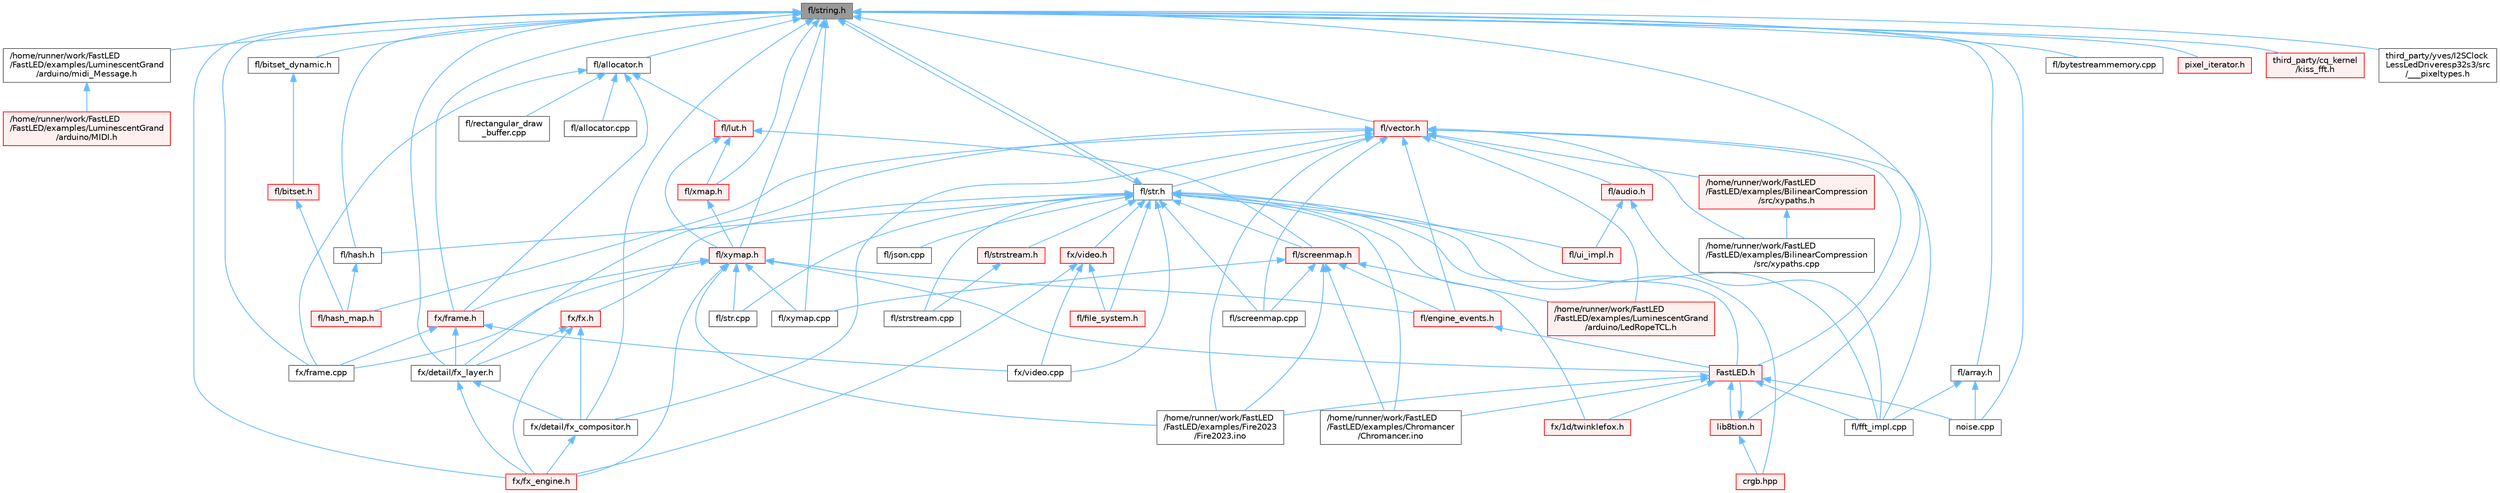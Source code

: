 digraph "fl/string.h"
{
 // INTERACTIVE_SVG=YES
 // LATEX_PDF_SIZE
  bgcolor="transparent";
  edge [fontname=Helvetica,fontsize=10,labelfontname=Helvetica,labelfontsize=10];
  node [fontname=Helvetica,fontsize=10,shape=box,height=0.2,width=0.4];
  Node1 [id="Node000001",label="fl/string.h",height=0.2,width=0.4,color="gray40", fillcolor="grey60", style="filled", fontcolor="black",tooltip=" "];
  Node1 -> Node2 [id="edge1_Node000001_Node000002",dir="back",color="steelblue1",style="solid",tooltip=" "];
  Node2 [id="Node000002",label="/home/runner/work/FastLED\l/FastLED/examples/LuminescentGrand\l/arduino/midi_Message.h",height=0.2,width=0.4,color="grey40", fillcolor="white", style="filled",URL="$d0/d7c/midi___message_8h.html",tooltip="MIDI Library for the Arduino - Message struct definition."];
  Node2 -> Node3 [id="edge2_Node000002_Node000003",dir="back",color="steelblue1",style="solid",tooltip=" "];
  Node3 [id="Node000003",label="/home/runner/work/FastLED\l/FastLED/examples/LuminescentGrand\l/arduino/MIDI.h",height=0.2,width=0.4,color="red", fillcolor="#FFF0F0", style="filled",URL="$d6/d27/_m_i_d_i_8h.html",tooltip="MIDI Library for the Arduino."];
  Node1 -> Node5 [id="edge3_Node000001_Node000005",dir="back",color="steelblue1",style="solid",tooltip=" "];
  Node5 [id="Node000005",label="fl/allocator.h",height=0.2,width=0.4,color="grey40", fillcolor="white", style="filled",URL="$da/da9/allocator_8h.html",tooltip=" "];
  Node5 -> Node6 [id="edge4_Node000005_Node000006",dir="back",color="steelblue1",style="solid",tooltip=" "];
  Node6 [id="Node000006",label="fl/allocator.cpp",height=0.2,width=0.4,color="grey40", fillcolor="white", style="filled",URL="$d6/d89/allocator_8cpp.html",tooltip=" "];
  Node5 -> Node7 [id="edge5_Node000005_Node000007",dir="back",color="steelblue1",style="solid",tooltip=" "];
  Node7 [id="Node000007",label="fl/lut.h",height=0.2,width=0.4,color="red", fillcolor="#FFF0F0", style="filled",URL="$db/d54/lut_8h.html",tooltip=" "];
  Node7 -> Node8 [id="edge6_Node000007_Node000008",dir="back",color="steelblue1",style="solid",tooltip=" "];
  Node8 [id="Node000008",label="fl/screenmap.h",height=0.2,width=0.4,color="red", fillcolor="#FFF0F0", style="filled",URL="$d7/d97/screenmap_8h.html",tooltip=" "];
  Node8 -> Node9 [id="edge7_Node000008_Node000009",dir="back",color="steelblue1",style="solid",tooltip=" "];
  Node9 [id="Node000009",label="/home/runner/work/FastLED\l/FastLED/examples/Chromancer\l/Chromancer.ino",height=0.2,width=0.4,color="grey40", fillcolor="white", style="filled",URL="$d1/ddb/_chromancer_8ino.html",tooltip=" "];
  Node8 -> Node10 [id="edge8_Node000008_Node000010",dir="back",color="steelblue1",style="solid",tooltip=" "];
  Node10 [id="Node000010",label="/home/runner/work/FastLED\l/FastLED/examples/Fire2023\l/Fire2023.ino",height=0.2,width=0.4,color="grey40", fillcolor="white", style="filled",URL="$d8/d2c/_fire2023_8ino.html",tooltip=" "];
  Node8 -> Node18 [id="edge9_Node000008_Node000018",dir="back",color="steelblue1",style="solid",tooltip=" "];
  Node18 [id="Node000018",label="/home/runner/work/FastLED\l/FastLED/examples/LuminescentGrand\l/arduino/LedRopeTCL.h",height=0.2,width=0.4,color="red", fillcolor="#FFF0F0", style="filled",URL="$d9/d7e/_led_rope_t_c_l_8h.html",tooltip=" "];
  Node8 -> Node133 [id="edge10_Node000008_Node000133",dir="back",color="steelblue1",style="solid",tooltip=" "];
  Node133 [id="Node000133",label="fl/engine_events.h",height=0.2,width=0.4,color="red", fillcolor="#FFF0F0", style="filled",URL="$db/dc0/engine__events_8h.html",tooltip=" "];
  Node133 -> Node25 [id="edge11_Node000133_Node000025",dir="back",color="steelblue1",style="solid",tooltip=" "];
  Node25 [id="Node000025",label="FastLED.h",height=0.2,width=0.4,color="red", fillcolor="#FFF0F0", style="filled",URL="$db/d97/_fast_l_e_d_8h.html",tooltip="central include file for FastLED, defines the CFastLED class/object"];
  Node25 -> Node9 [id="edge12_Node000025_Node000009",dir="back",color="steelblue1",style="solid",tooltip=" "];
  Node25 -> Node10 [id="edge13_Node000025_Node000010",dir="back",color="steelblue1",style="solid",tooltip=" "];
  Node25 -> Node98 [id="edge14_Node000025_Node000098",dir="back",color="steelblue1",style="solid",tooltip=" "];
  Node98 [id="Node000098",label="fl/fft_impl.cpp",height=0.2,width=0.4,color="grey40", fillcolor="white", style="filled",URL="$d1/dff/fft__impl_8cpp.html",tooltip=" "];
  Node25 -> Node106 [id="edge15_Node000025_Node000106",dir="back",color="steelblue1",style="solid",tooltip=" "];
  Node106 [id="Node000106",label="fx/1d/twinklefox.h",height=0.2,width=0.4,color="red", fillcolor="#FFF0F0", style="filled",URL="$d1/df6/twinklefox_8h.html",tooltip=" "];
  Node25 -> Node116 [id="edge16_Node000025_Node000116",dir="back",color="steelblue1",style="solid",tooltip=" "];
  Node116 [id="Node000116",label="lib8tion.h",height=0.2,width=0.4,color="red", fillcolor="#FFF0F0", style="filled",URL="$df/da5/lib8tion_8h.html",tooltip="Fast, efficient 8-bit math functions specifically designed for high-performance LED programming."];
  Node116 -> Node25 [id="edge17_Node000116_Node000025",dir="back",color="steelblue1",style="solid",tooltip=" "];
  Node116 -> Node117 [id="edge18_Node000116_Node000117",dir="back",color="steelblue1",style="solid",tooltip=" "];
  Node117 [id="Node000117",label="crgb.hpp",height=0.2,width=0.4,color="red", fillcolor="#FFF0F0", style="filled",URL="$d0/d4b/crgb_8hpp.html",tooltip="Defines utility functions for the red, green, and blue (RGB) pixel struct."];
  Node25 -> Node122 [id="edge19_Node000025_Node000122",dir="back",color="steelblue1",style="solid",tooltip=" "];
  Node122 [id="Node000122",label="noise.cpp",height=0.2,width=0.4,color="grey40", fillcolor="white", style="filled",URL="$d6/de8/noise_8cpp.html",tooltip="Functions to generate and fill arrays with noise."];
  Node8 -> Node144 [id="edge20_Node000008_Node000144",dir="back",color="steelblue1",style="solid",tooltip=" "];
  Node144 [id="Node000144",label="fl/screenmap.cpp",height=0.2,width=0.4,color="grey40", fillcolor="white", style="filled",URL="$d9/d6f/screenmap_8cpp.html",tooltip=" "];
  Node8 -> Node145 [id="edge21_Node000008_Node000145",dir="back",color="steelblue1",style="solid",tooltip=" "];
  Node145 [id="Node000145",label="fl/xymap.cpp",height=0.2,width=0.4,color="grey40", fillcolor="white", style="filled",URL="$d7/d09/xymap_8cpp.html",tooltip=" "];
  Node7 -> Node156 [id="edge22_Node000007_Node000156",dir="back",color="steelblue1",style="solid",tooltip=" "];
  Node156 [id="Node000156",label="fl/xmap.h",height=0.2,width=0.4,color="red", fillcolor="#FFF0F0", style="filled",URL="$dd/dcc/xmap_8h.html",tooltip=" "];
  Node156 -> Node158 [id="edge23_Node000156_Node000158",dir="back",color="steelblue1",style="solid",tooltip=" "];
  Node158 [id="Node000158",label="fl/xymap.h",height=0.2,width=0.4,color="red", fillcolor="#FFF0F0", style="filled",URL="$da/d61/xymap_8h.html",tooltip=" "];
  Node158 -> Node10 [id="edge24_Node000158_Node000010",dir="back",color="steelblue1",style="solid",tooltip=" "];
  Node158 -> Node25 [id="edge25_Node000158_Node000025",dir="back",color="steelblue1",style="solid",tooltip=" "];
  Node158 -> Node133 [id="edge26_Node000158_Node000133",dir="back",color="steelblue1",style="solid",tooltip=" "];
  Node158 -> Node176 [id="edge27_Node000158_Node000176",dir="back",color="steelblue1",style="solid",tooltip=" "];
  Node176 [id="Node000176",label="fl/str.cpp",height=0.2,width=0.4,color="grey40", fillcolor="white", style="filled",URL="$d1/d1f/str_8cpp.html",tooltip=" "];
  Node158 -> Node145 [id="edge28_Node000158_Node000145",dir="back",color="steelblue1",style="solid",tooltip=" "];
  Node158 -> Node185 [id="edge29_Node000158_Node000185",dir="back",color="steelblue1",style="solid",tooltip=" "];
  Node185 [id="Node000185",label="fx/frame.cpp",height=0.2,width=0.4,color="grey40", fillcolor="white", style="filled",URL="$da/d14/frame_8cpp.html",tooltip=" "];
  Node158 -> Node186 [id="edge30_Node000158_Node000186",dir="back",color="steelblue1",style="solid",tooltip=" "];
  Node186 [id="Node000186",label="fx/frame.h",height=0.2,width=0.4,color="red", fillcolor="#FFF0F0", style="filled",URL="$df/d7d/frame_8h.html",tooltip=" "];
  Node186 -> Node187 [id="edge31_Node000186_Node000187",dir="back",color="steelblue1",style="solid",tooltip=" "];
  Node187 [id="Node000187",label="fx/detail/fx_layer.h",height=0.2,width=0.4,color="grey40", fillcolor="white", style="filled",URL="$d7/d2f/fx__layer_8h.html",tooltip=" "];
  Node187 -> Node188 [id="edge32_Node000187_Node000188",dir="back",color="steelblue1",style="solid",tooltip=" "];
  Node188 [id="Node000188",label="fx/detail/fx_compositor.h",height=0.2,width=0.4,color="grey40", fillcolor="white", style="filled",URL="$d5/d6b/fx__compositor_8h.html",tooltip=" "];
  Node188 -> Node139 [id="edge33_Node000188_Node000139",dir="back",color="steelblue1",style="solid",tooltip=" "];
  Node139 [id="Node000139",label="fx/fx_engine.h",height=0.2,width=0.4,color="red", fillcolor="#FFF0F0", style="filled",URL="$d9/d3c/fx__engine_8h.html",tooltip=" "];
  Node187 -> Node139 [id="edge34_Node000187_Node000139",dir="back",color="steelblue1",style="solid",tooltip=" "];
  Node186 -> Node185 [id="edge35_Node000186_Node000185",dir="back",color="steelblue1",style="solid",tooltip=" "];
  Node186 -> Node189 [id="edge36_Node000186_Node000189",dir="back",color="steelblue1",style="solid",tooltip=" "];
  Node189 [id="Node000189",label="fx/video.cpp",height=0.2,width=0.4,color="grey40", fillcolor="white", style="filled",URL="$d0/d05/video_8cpp.html",tooltip=" "];
  Node158 -> Node139 [id="edge37_Node000158_Node000139",dir="back",color="steelblue1",style="solid",tooltip=" "];
  Node7 -> Node158 [id="edge38_Node000007_Node000158",dir="back",color="steelblue1",style="solid",tooltip=" "];
  Node5 -> Node200 [id="edge39_Node000005_Node000200",dir="back",color="steelblue1",style="solid",tooltip=" "];
  Node200 [id="Node000200",label="fl/rectangular_draw\l_buffer.cpp",height=0.2,width=0.4,color="grey40", fillcolor="white", style="filled",URL="$d3/d8d/rectangular__draw__buffer_8cpp.html",tooltip=" "];
  Node5 -> Node185 [id="edge40_Node000005_Node000185",dir="back",color="steelblue1",style="solid",tooltip=" "];
  Node5 -> Node186 [id="edge41_Node000005_Node000186",dir="back",color="steelblue1",style="solid",tooltip=" "];
  Node1 -> Node201 [id="edge42_Node000001_Node000201",dir="back",color="steelblue1",style="solid",tooltip=" "];
  Node201 [id="Node000201",label="fl/array.h",height=0.2,width=0.4,color="grey40", fillcolor="white", style="filled",URL="$db/d63/array_8h.html",tooltip=" "];
  Node201 -> Node98 [id="edge43_Node000201_Node000098",dir="back",color="steelblue1",style="solid",tooltip=" "];
  Node201 -> Node122 [id="edge44_Node000201_Node000122",dir="back",color="steelblue1",style="solid",tooltip=" "];
  Node1 -> Node202 [id="edge45_Node000001_Node000202",dir="back",color="steelblue1",style="solid",tooltip=" "];
  Node202 [id="Node000202",label="fl/bitset_dynamic.h",height=0.2,width=0.4,color="grey40", fillcolor="white", style="filled",URL="$de/d7a/bitset__dynamic_8h.html",tooltip=" "];
  Node202 -> Node203 [id="edge46_Node000202_Node000203",dir="back",color="steelblue1",style="solid",tooltip=" "];
  Node203 [id="Node000203",label="fl/bitset.h",height=0.2,width=0.4,color="red", fillcolor="#FFF0F0", style="filled",URL="$d1/d69/bitset_8h.html",tooltip=" "];
  Node203 -> Node204 [id="edge47_Node000203_Node000204",dir="back",color="steelblue1",style="solid",tooltip=" "];
  Node204 [id="Node000204",label="fl/hash_map.h",height=0.2,width=0.4,color="red", fillcolor="#FFF0F0", style="filled",URL="$d6/d13/hash__map_8h.html",tooltip=" "];
  Node1 -> Node211 [id="edge48_Node000001_Node000211",dir="back",color="steelblue1",style="solid",tooltip=" "];
  Node211 [id="Node000211",label="fl/bytestreammemory.cpp",height=0.2,width=0.4,color="grey40", fillcolor="white", style="filled",URL="$de/d95/bytestreammemory_8cpp.html",tooltip=" "];
  Node1 -> Node212 [id="edge49_Node000001_Node000212",dir="back",color="steelblue1",style="solid",tooltip=" "];
  Node212 [id="Node000212",label="fl/hash.h",height=0.2,width=0.4,color="grey40", fillcolor="white", style="filled",URL="$db/dfb/hash_8h.html",tooltip=" "];
  Node212 -> Node204 [id="edge50_Node000212_Node000204",dir="back",color="steelblue1",style="solid",tooltip=" "];
  Node1 -> Node213 [id="edge51_Node000001_Node000213",dir="back",color="steelblue1",style="solid",tooltip=" "];
  Node213 [id="Node000213",label="fl/str.h",height=0.2,width=0.4,color="grey40", fillcolor="white", style="filled",URL="$d1/d93/str_8h.html",tooltip=" "];
  Node213 -> Node9 [id="edge52_Node000213_Node000009",dir="back",color="steelblue1",style="solid",tooltip=" "];
  Node213 -> Node25 [id="edge53_Node000213_Node000025",dir="back",color="steelblue1",style="solid",tooltip=" "];
  Node213 -> Node117 [id="edge54_Node000213_Node000117",dir="back",color="steelblue1",style="solid",tooltip=" "];
  Node213 -> Node98 [id="edge55_Node000213_Node000098",dir="back",color="steelblue1",style="solid",tooltip=" "];
  Node213 -> Node199 [id="edge56_Node000213_Node000199",dir="back",color="steelblue1",style="solid",tooltip=" "];
  Node199 [id="Node000199",label="fl/file_system.h",height=0.2,width=0.4,color="red", fillcolor="#FFF0F0", style="filled",URL="$d6/d8d/file__system_8h.html",tooltip=" "];
  Node213 -> Node212 [id="edge57_Node000213_Node000212",dir="back",color="steelblue1",style="solid",tooltip=" "];
  Node213 -> Node214 [id="edge58_Node000213_Node000214",dir="back",color="steelblue1",style="solid",tooltip=" "];
  Node214 [id="Node000214",label="fl/json.cpp",height=0.2,width=0.4,color="grey40", fillcolor="white", style="filled",URL="$dd/d55/json_8cpp.html",tooltip=" "];
  Node213 -> Node144 [id="edge59_Node000213_Node000144",dir="back",color="steelblue1",style="solid",tooltip=" "];
  Node213 -> Node8 [id="edge60_Node000213_Node000008",dir="back",color="steelblue1",style="solid",tooltip=" "];
  Node213 -> Node176 [id="edge61_Node000213_Node000176",dir="back",color="steelblue1",style="solid",tooltip=" "];
  Node213 -> Node1 [id="edge62_Node000213_Node000001",dir="back",color="steelblue1",style="solid",tooltip=" "];
  Node213 -> Node178 [id="edge63_Node000213_Node000178",dir="back",color="steelblue1",style="solid",tooltip=" "];
  Node178 [id="Node000178",label="fl/strstream.cpp",height=0.2,width=0.4,color="grey40", fillcolor="white", style="filled",URL="$d3/d80/strstream_8cpp.html",tooltip=" "];
  Node213 -> Node215 [id="edge64_Node000213_Node000215",dir="back",color="steelblue1",style="solid",tooltip=" "];
  Node215 [id="Node000215",label="fl/strstream.h",height=0.2,width=0.4,color="red", fillcolor="#FFF0F0", style="filled",URL="$d8/d00/strstream_8h.html",tooltip=" "];
  Node215 -> Node178 [id="edge65_Node000215_Node000178",dir="back",color="steelblue1",style="solid",tooltip=" "];
  Node213 -> Node221 [id="edge66_Node000213_Node000221",dir="back",color="steelblue1",style="solid",tooltip=" "];
  Node221 [id="Node000221",label="fl/ui_impl.h",height=0.2,width=0.4,color="red", fillcolor="#FFF0F0", style="filled",URL="$d6/dc0/ui__impl_8h.html",tooltip=" "];
  Node213 -> Node106 [id="edge67_Node000213_Node000106",dir="back",color="steelblue1",style="solid",tooltip=" "];
  Node213 -> Node223 [id="edge68_Node000213_Node000223",dir="back",color="steelblue1",style="solid",tooltip=" "];
  Node223 [id="Node000223",label="fx/fx.h",height=0.2,width=0.4,color="red", fillcolor="#FFF0F0", style="filled",URL="$d2/d0c/fx_8h.html",tooltip=" "];
  Node223 -> Node188 [id="edge69_Node000223_Node000188",dir="back",color="steelblue1",style="solid",tooltip=" "];
  Node223 -> Node187 [id="edge70_Node000223_Node000187",dir="back",color="steelblue1",style="solid",tooltip=" "];
  Node223 -> Node139 [id="edge71_Node000223_Node000139",dir="back",color="steelblue1",style="solid",tooltip=" "];
  Node213 -> Node189 [id="edge72_Node000213_Node000189",dir="back",color="steelblue1",style="solid",tooltip=" "];
  Node213 -> Node198 [id="edge73_Node000213_Node000198",dir="back",color="steelblue1",style="solid",tooltip=" "];
  Node198 [id="Node000198",label="fx/video.h",height=0.2,width=0.4,color="red", fillcolor="#FFF0F0", style="filled",URL="$dd/d78/video_8h.html",tooltip=" "];
  Node198 -> Node199 [id="edge74_Node000198_Node000199",dir="back",color="steelblue1",style="solid",tooltip=" "];
  Node198 -> Node139 [id="edge75_Node000198_Node000139",dir="back",color="steelblue1",style="solid",tooltip=" "];
  Node198 -> Node189 [id="edge76_Node000198_Node000189",dir="back",color="steelblue1",style="solid",tooltip=" "];
  Node1 -> Node224 [id="edge77_Node000001_Node000224",dir="back",color="steelblue1",style="solid",tooltip=" "];
  Node224 [id="Node000224",label="fl/vector.h",height=0.2,width=0.4,color="red", fillcolor="#FFF0F0", style="filled",URL="$d6/d68/vector_8h.html",tooltip=" "];
  Node224 -> Node149 [id="edge78_Node000224_Node000149",dir="back",color="steelblue1",style="solid",tooltip=" "];
  Node149 [id="Node000149",label="/home/runner/work/FastLED\l/FastLED/examples/BilinearCompression\l/src/xypaths.cpp",height=0.2,width=0.4,color="grey40", fillcolor="white", style="filled",URL="$da/df1/xypaths_8cpp.html",tooltip=" "];
  Node224 -> Node150 [id="edge79_Node000224_Node000150",dir="back",color="steelblue1",style="solid",tooltip=" "];
  Node150 [id="Node000150",label="/home/runner/work/FastLED\l/FastLED/examples/BilinearCompression\l/src/xypaths.h",height=0.2,width=0.4,color="red", fillcolor="#FFF0F0", style="filled",URL="$d9/dea/xypaths_8h.html",tooltip=" "];
  Node150 -> Node149 [id="edge80_Node000150_Node000149",dir="back",color="steelblue1",style="solid",tooltip=" "];
  Node224 -> Node10 [id="edge81_Node000224_Node000010",dir="back",color="steelblue1",style="solid",tooltip=" "];
  Node224 -> Node18 [id="edge82_Node000224_Node000018",dir="back",color="steelblue1",style="solid",tooltip=" "];
  Node224 -> Node25 [id="edge83_Node000224_Node000025",dir="back",color="steelblue1",style="solid",tooltip=" "];
  Node224 -> Node225 [id="edge84_Node000224_Node000225",dir="back",color="steelblue1",style="solid",tooltip=" "];
  Node225 [id="Node000225",label="fl/audio.h",height=0.2,width=0.4,color="red", fillcolor="#FFF0F0", style="filled",URL="$da/d09/audio_8h.html",tooltip=" "];
  Node225 -> Node98 [id="edge85_Node000225_Node000098",dir="back",color="steelblue1",style="solid",tooltip=" "];
  Node225 -> Node221 [id="edge86_Node000225_Node000221",dir="back",color="steelblue1",style="solid",tooltip=" "];
  Node224 -> Node133 [id="edge87_Node000224_Node000133",dir="back",color="steelblue1",style="solid",tooltip=" "];
  Node224 -> Node98 [id="edge88_Node000224_Node000098",dir="back",color="steelblue1",style="solid",tooltip=" "];
  Node224 -> Node204 [id="edge89_Node000224_Node000204",dir="back",color="steelblue1",style="solid",tooltip=" "];
  Node224 -> Node144 [id="edge90_Node000224_Node000144",dir="back",color="steelblue1",style="solid",tooltip=" "];
  Node224 -> Node213 [id="edge91_Node000224_Node000213",dir="back",color="steelblue1",style="solid",tooltip=" "];
  Node224 -> Node188 [id="edge92_Node000224_Node000188",dir="back",color="steelblue1",style="solid",tooltip=" "];
  Node224 -> Node187 [id="edge93_Node000224_Node000187",dir="back",color="steelblue1",style="solid",tooltip=" "];
  Node1 -> Node156 [id="edge94_Node000001_Node000156",dir="back",color="steelblue1",style="solid",tooltip=" "];
  Node1 -> Node145 [id="edge95_Node000001_Node000145",dir="back",color="steelblue1",style="solid",tooltip=" "];
  Node1 -> Node158 [id="edge96_Node000001_Node000158",dir="back",color="steelblue1",style="solid",tooltip=" "];
  Node1 -> Node188 [id="edge97_Node000001_Node000188",dir="back",color="steelblue1",style="solid",tooltip=" "];
  Node1 -> Node187 [id="edge98_Node000001_Node000187",dir="back",color="steelblue1",style="solid",tooltip=" "];
  Node1 -> Node185 [id="edge99_Node000001_Node000185",dir="back",color="steelblue1",style="solid",tooltip=" "];
  Node1 -> Node186 [id="edge100_Node000001_Node000186",dir="back",color="steelblue1",style="solid",tooltip=" "];
  Node1 -> Node139 [id="edge101_Node000001_Node000139",dir="back",color="steelblue1",style="solid",tooltip=" "];
  Node1 -> Node116 [id="edge102_Node000001_Node000116",dir="back",color="steelblue1",style="solid",tooltip=" "];
  Node1 -> Node122 [id="edge103_Node000001_Node000122",dir="back",color="steelblue1",style="solid",tooltip=" "];
  Node1 -> Node235 [id="edge104_Node000001_Node000235",dir="back",color="steelblue1",style="solid",tooltip=" "];
  Node235 [id="Node000235",label="pixel_iterator.h",height=0.2,width=0.4,color="red", fillcolor="#FFF0F0", style="filled",URL="$d8/d6c/pixel__iterator_8h.html",tooltip="Non-templated low level pixel data writing class."];
  Node1 -> Node236 [id="edge105_Node000001_Node000236",dir="back",color="steelblue1",style="solid",tooltip=" "];
  Node236 [id="Node000236",label="third_party/cq_kernel\l/kiss_fft.h",height=0.2,width=0.4,color="red", fillcolor="#FFF0F0", style="filled",URL="$d0/dc9/kiss__fft_8h.html",tooltip=" "];
  Node1 -> Node243 [id="edge106_Node000001_Node000243",dir="back",color="steelblue1",style="solid",tooltip=" "];
  Node243 [id="Node000243",label="third_party/yves/I2SClock\lLessLedDriveresp32s3/src\l/___pixeltypes.h",height=0.2,width=0.4,color="grey40", fillcolor="white", style="filled",URL="$d1/d74/______pixeltypes_8h.html",tooltip=" "];
}
